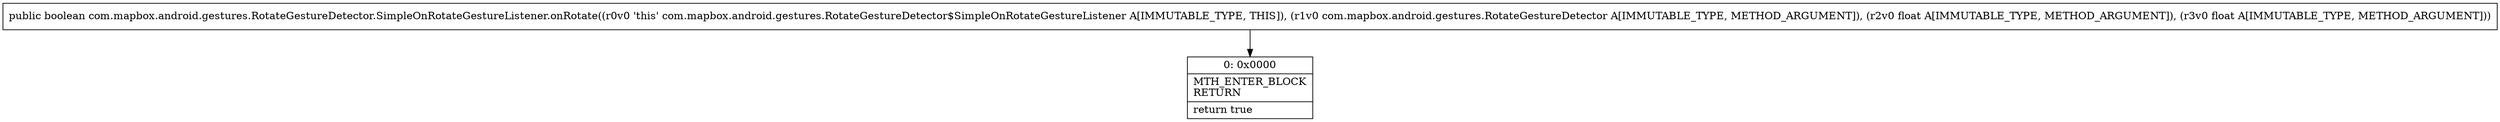 digraph "CFG forcom.mapbox.android.gestures.RotateGestureDetector.SimpleOnRotateGestureListener.onRotate(Lcom\/mapbox\/android\/gestures\/RotateGestureDetector;FF)Z" {
Node_0 [shape=record,label="{0\:\ 0x0000|MTH_ENTER_BLOCK\lRETURN\l|return true\l}"];
MethodNode[shape=record,label="{public boolean com.mapbox.android.gestures.RotateGestureDetector.SimpleOnRotateGestureListener.onRotate((r0v0 'this' com.mapbox.android.gestures.RotateGestureDetector$SimpleOnRotateGestureListener A[IMMUTABLE_TYPE, THIS]), (r1v0 com.mapbox.android.gestures.RotateGestureDetector A[IMMUTABLE_TYPE, METHOD_ARGUMENT]), (r2v0 float A[IMMUTABLE_TYPE, METHOD_ARGUMENT]), (r3v0 float A[IMMUTABLE_TYPE, METHOD_ARGUMENT])) }"];
MethodNode -> Node_0;
}

